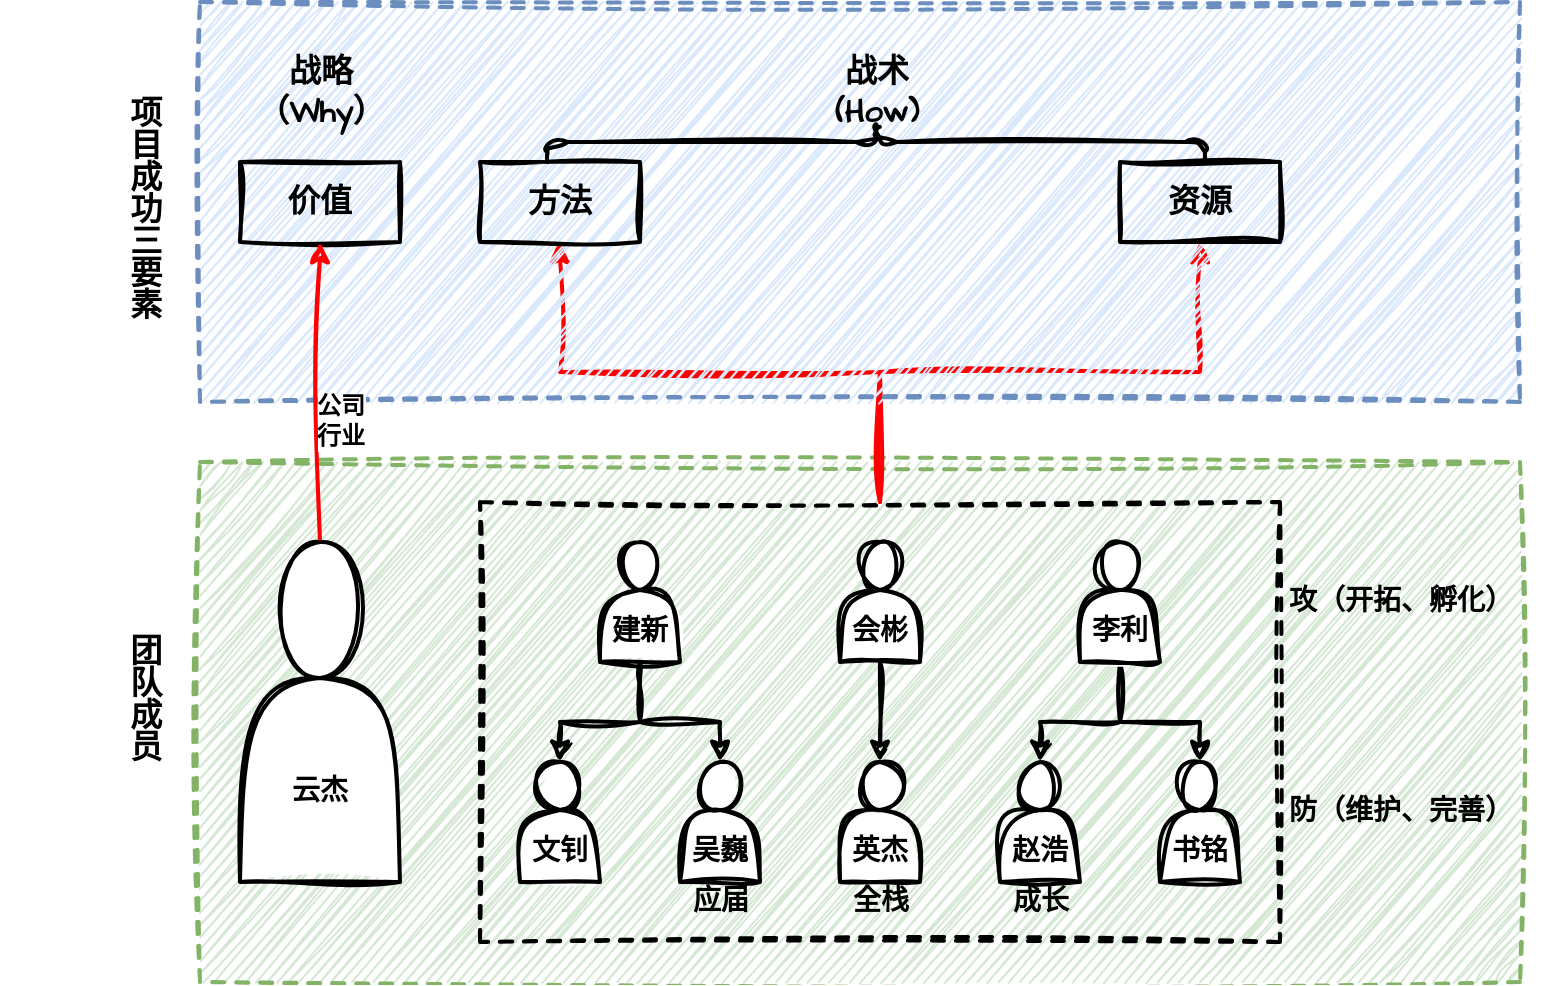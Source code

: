 <mxfile version="26.0.16">
  <diagram name="第 1 页" id="M9J6lt4R4nmGB0rUq02U">
    <mxGraphModel dx="2074" dy="1121" grid="1" gridSize="10" guides="1" tooltips="1" connect="1" arrows="1" fold="1" page="1" pageScale="1" pageWidth="827" pageHeight="1169" math="0" shadow="0">
      <root>
        <mxCell id="0" />
        <mxCell id="1" parent="0" />
        <mxCell id="r2kpWZ2bmqGQy7hEbJZy-56" value="" style="rounded=0;whiteSpace=wrap;html=1;sketch=1;hachureGap=4;jiggle=2;curveFitting=1;fontFamily=Architects Daughter;fontSource=https%3A%2F%2Ffonts.googleapis.com%2Fcss%3Ffamily%3DArchitects%2BDaughter;fillColor=#d5e8d4;dashed=1;strokeWidth=2;strokeColor=#82b366;" vertex="1" parent="1">
          <mxGeometry x="460" y="350" width="660" height="260" as="geometry" />
        </mxCell>
        <mxCell id="r2kpWZ2bmqGQy7hEbJZy-60" style="edgeStyle=orthogonalEdgeStyle;rounded=0;sketch=1;hachureGap=4;jiggle=2;curveFitting=1;orthogonalLoop=1;jettySize=auto;html=1;exitX=0.5;exitY=0;exitDx=0;exitDy=0;entryX=0.5;entryY=1;entryDx=0;entryDy=0;fontFamily=Architects Daughter;fontSource=https%3A%2F%2Ffonts.googleapis.com%2Fcss%3Ffamily%3DArchitects%2BDaughter;strokeWidth=2;strokeColor=#FF0000;" edge="1" parent="1" source="r2kpWZ2bmqGQy7hEbJZy-50" target="r2kpWZ2bmqGQy7hEbJZy-2">
          <mxGeometry relative="1" as="geometry" />
        </mxCell>
        <mxCell id="r2kpWZ2bmqGQy7hEbJZy-61" style="edgeStyle=orthogonalEdgeStyle;rounded=0;sketch=1;hachureGap=4;jiggle=2;curveFitting=1;orthogonalLoop=1;jettySize=auto;html=1;exitX=0.5;exitY=0;exitDx=0;exitDy=0;entryX=0.5;entryY=1;entryDx=0;entryDy=0;fontFamily=Architects Daughter;fontSource=https%3A%2F%2Ffonts.googleapis.com%2Fcss%3Ffamily%3DArchitects%2BDaughter;strokeWidth=2;strokeColor=#FF0000;" edge="1" parent="1" source="r2kpWZ2bmqGQy7hEbJZy-50" target="r2kpWZ2bmqGQy7hEbJZy-3">
          <mxGeometry relative="1" as="geometry" />
        </mxCell>
        <mxCell id="r2kpWZ2bmqGQy7hEbJZy-50" value="" style="rounded=0;whiteSpace=wrap;html=1;sketch=1;hachureGap=4;jiggle=2;curveFitting=1;fontFamily=Architects Daughter;fontSource=https%3A%2F%2Ffonts.googleapis.com%2Fcss%3Ffamily%3DArchitects%2BDaughter;fillColor=none;dashed=1;strokeWidth=2;" vertex="1" parent="1">
          <mxGeometry x="600" y="370" width="400" height="220" as="geometry" />
        </mxCell>
        <mxCell id="r2kpWZ2bmqGQy7hEbJZy-4" value="" style="rounded=0;whiteSpace=wrap;html=1;sketch=1;hachureGap=4;jiggle=2;curveFitting=1;fontFamily=Architects Daughter;fontSource=https%3A%2F%2Ffonts.googleapis.com%2Fcss%3Ffamily%3DArchitects%2BDaughter;fillColor=#dae8fc;strokeWidth=2;dashed=1;strokeColor=#6c8ebf;" vertex="1" parent="1">
          <mxGeometry x="460" y="120" width="660" height="200" as="geometry" />
        </mxCell>
        <mxCell id="r2kpWZ2bmqGQy7hEbJZy-1" value="&lt;b&gt;&lt;font style=&quot;font-size: 16px;&quot;&gt;价值&lt;/font&gt;&lt;/b&gt;" style="rounded=0;whiteSpace=wrap;html=1;sketch=1;hachureGap=4;jiggle=2;curveFitting=1;fontFamily=Architects Daughter;fontSource=https%3A%2F%2Ffonts.googleapis.com%2Fcss%3Ffamily%3DArchitects%2BDaughter;fillColor=none;strokeWidth=2;" vertex="1" parent="1">
          <mxGeometry x="480" y="200" width="80" height="40" as="geometry" />
        </mxCell>
        <mxCell id="r2kpWZ2bmqGQy7hEbJZy-2" value="&lt;span style=&quot;font-size: 16px;&quot;&gt;&lt;b&gt;方法&lt;/b&gt;&lt;/span&gt;" style="rounded=0;whiteSpace=wrap;html=1;sketch=1;hachureGap=4;jiggle=2;curveFitting=1;fontFamily=Architects Daughter;fontSource=https%3A%2F%2Ffonts.googleapis.com%2Fcss%3Ffamily%3DArchitects%2BDaughter;fillColor=none;strokeWidth=2;" vertex="1" parent="1">
          <mxGeometry x="600" y="200" width="80" height="40" as="geometry" />
        </mxCell>
        <mxCell id="r2kpWZ2bmqGQy7hEbJZy-3" value="&lt;span style=&quot;font-size: 16px;&quot;&gt;&lt;b&gt;资源&lt;/b&gt;&lt;/span&gt;" style="rounded=0;whiteSpace=wrap;html=1;sketch=1;hachureGap=4;jiggle=2;curveFitting=1;fontFamily=Architects Daughter;fontSource=https%3A%2F%2Ffonts.googleapis.com%2Fcss%3Ffamily%3DArchitects%2BDaughter;fillColor=none;strokeWidth=2;" vertex="1" parent="1">
          <mxGeometry x="920" y="200" width="80" height="40" as="geometry" />
        </mxCell>
        <mxCell id="r2kpWZ2bmqGQy7hEbJZy-5" value="" style="shape=curlyBracket;whiteSpace=wrap;html=1;rounded=1;labelPosition=left;verticalLabelPosition=middle;align=right;verticalAlign=middle;sketch=1;hachureGap=4;jiggle=2;curveFitting=1;fontFamily=Architects Daughter;fontSource=https%3A%2F%2Ffonts.googleapis.com%2Fcss%3Ffamily%3DArchitects%2BDaughter;strokeWidth=2;rotation=90;" vertex="1" parent="1">
          <mxGeometry x="788.13" y="25.63" width="20" height="328.75" as="geometry" />
        </mxCell>
        <mxCell id="r2kpWZ2bmqGQy7hEbJZy-6" value="&lt;b&gt;&lt;font style=&quot;font-size: 16px;&quot;&gt;战术&lt;/font&gt;&lt;/b&gt;&lt;div&gt;&lt;b&gt;&lt;font style=&quot;font-size: 16px;&quot;&gt;(How)&lt;/font&gt;&lt;/b&gt;&lt;/div&gt;" style="text;html=1;align=center;verticalAlign=middle;resizable=0;points=[];autosize=1;strokeColor=none;fillColor=none;fontFamily=Architects Daughter;fontSource=https%3A%2F%2Ffonts.googleapis.com%2Fcss%3Ffamily%3DArchitects%2BDaughter;" vertex="1" parent="1">
          <mxGeometry x="763.13" y="140" width="70" height="50" as="geometry" />
        </mxCell>
        <mxCell id="r2kpWZ2bmqGQy7hEbJZy-7" value="&lt;b&gt;&lt;font style=&quot;font-size: 16px;&quot;&gt;战略&lt;/font&gt;&lt;/b&gt;&lt;div&gt;&lt;b&gt;&lt;font style=&quot;font-size: 16px;&quot;&gt;（Why）&lt;/font&gt;&lt;/b&gt;&lt;/div&gt;" style="text;html=1;align=center;verticalAlign=middle;resizable=0;points=[];autosize=1;strokeColor=none;fillColor=none;fontFamily=Architects Daughter;fontSource=https%3A%2F%2Ffonts.googleapis.com%2Fcss%3Ffamily%3DArchitects%2BDaughter;" vertex="1" parent="1">
          <mxGeometry x="475" y="140" width="90" height="50" as="geometry" />
        </mxCell>
        <mxCell id="r2kpWZ2bmqGQy7hEbJZy-8" value="&lt;font style=&quot;font-size: 16px;&quot;&gt;&lt;b&gt;项目成功三要素&lt;/b&gt;&lt;/font&gt;" style="text;html=1;align=center;verticalAlign=middle;resizable=0;points=[];autosize=1;strokeColor=none;fillColor=none;fontFamily=Architects Daughter;fontSource=https%3A%2F%2Ffonts.googleapis.com%2Fcss%3Ffamily%3DArchitects%2BDaughter;textDirection=vertical-lr;" vertex="1" parent="1">
          <mxGeometry x="360" y="220" width="140" height="30" as="geometry" />
        </mxCell>
        <mxCell id="r2kpWZ2bmqGQy7hEbJZy-39" style="edgeStyle=orthogonalEdgeStyle;rounded=0;sketch=1;hachureGap=4;jiggle=2;curveFitting=1;orthogonalLoop=1;jettySize=auto;html=1;exitX=0.5;exitY=1;exitDx=0;exitDy=0;entryX=0.5;entryY=0;entryDx=0;entryDy=0;fontFamily=Architects Daughter;fontSource=https%3A%2F%2Ffonts.googleapis.com%2Fcss%3Ffamily%3DArchitects%2BDaughter;strokeWidth=2;" edge="1" parent="1" source="r2kpWZ2bmqGQy7hEbJZy-36" target="r2kpWZ2bmqGQy7hEbJZy-37">
          <mxGeometry relative="1" as="geometry">
            <Array as="points">
              <mxPoint x="680" y="480" />
              <mxPoint x="640" y="480" />
            </Array>
          </mxGeometry>
        </mxCell>
        <mxCell id="r2kpWZ2bmqGQy7hEbJZy-40" style="edgeStyle=orthogonalEdgeStyle;rounded=0;sketch=1;hachureGap=4;jiggle=2;curveFitting=1;orthogonalLoop=1;jettySize=auto;html=1;exitX=0.5;exitY=1;exitDx=0;exitDy=0;entryX=0.5;entryY=0;entryDx=0;entryDy=0;fontFamily=Architects Daughter;fontSource=https%3A%2F%2Ffonts.googleapis.com%2Fcss%3Ffamily%3DArchitects%2BDaughter;strokeWidth=2;" edge="1" parent="1" source="r2kpWZ2bmqGQy7hEbJZy-36" target="r2kpWZ2bmqGQy7hEbJZy-38">
          <mxGeometry relative="1" as="geometry">
            <Array as="points">
              <mxPoint x="680" y="480" />
              <mxPoint x="720" y="480" />
            </Array>
          </mxGeometry>
        </mxCell>
        <mxCell id="r2kpWZ2bmqGQy7hEbJZy-36" value="&lt;div&gt;&lt;br&gt;&lt;/div&gt;&lt;div&gt;&lt;br&gt;&lt;/div&gt;&lt;b&gt;&lt;font style=&quot;font-size: 14px;&quot;&gt;建新&lt;/font&gt;&lt;/b&gt;" style="shape=actor;whiteSpace=wrap;html=1;sketch=1;hachureGap=4;jiggle=2;curveFitting=1;fontFamily=Architects Daughter;fontSource=https%3A%2F%2Ffonts.googleapis.com%2Fcss%3Ffamily%3DArchitects%2BDaughter;strokeWidth=2;" vertex="1" parent="1">
          <mxGeometry x="660" y="390" width="40" height="60" as="geometry" />
        </mxCell>
        <mxCell id="r2kpWZ2bmqGQy7hEbJZy-37" value="&lt;div&gt;&lt;br&gt;&lt;/div&gt;&lt;div&gt;&lt;br&gt;&lt;/div&gt;&lt;b&gt;&lt;font style=&quot;font-size: 14px;&quot;&gt;文钊&lt;/font&gt;&lt;/b&gt;" style="shape=actor;whiteSpace=wrap;html=1;sketch=1;hachureGap=4;jiggle=2;curveFitting=1;fontFamily=Architects Daughter;fontSource=https%3A%2F%2Ffonts.googleapis.com%2Fcss%3Ffamily%3DArchitects%2BDaughter;strokeWidth=2;" vertex="1" parent="1">
          <mxGeometry x="620" y="500" width="40" height="60" as="geometry" />
        </mxCell>
        <mxCell id="r2kpWZ2bmqGQy7hEbJZy-38" value="&lt;div&gt;&lt;br&gt;&lt;/div&gt;&lt;div&gt;&lt;br&gt;&lt;/div&gt;&lt;b&gt;&lt;font style=&quot;font-size: 14px;&quot;&gt;吴巍&lt;/font&gt;&lt;/b&gt;" style="shape=actor;whiteSpace=wrap;html=1;sketch=1;hachureGap=4;jiggle=2;curveFitting=1;fontFamily=Architects Daughter;fontSource=https%3A%2F%2Ffonts.googleapis.com%2Fcss%3Ffamily%3DArchitects%2BDaughter;strokeWidth=2;" vertex="1" parent="1">
          <mxGeometry x="700" y="500" width="40" height="60" as="geometry" />
        </mxCell>
        <mxCell id="r2kpWZ2bmqGQy7hEbJZy-43" style="edgeStyle=orthogonalEdgeStyle;rounded=0;sketch=1;hachureGap=4;jiggle=2;curveFitting=1;orthogonalLoop=1;jettySize=auto;html=1;exitX=0.5;exitY=1;exitDx=0;exitDy=0;entryX=0.5;entryY=0;entryDx=0;entryDy=0;fontFamily=Architects Daughter;fontSource=https%3A%2F%2Ffonts.googleapis.com%2Fcss%3Ffamily%3DArchitects%2BDaughter;strokeWidth=2;" edge="1" parent="1" source="r2kpWZ2bmqGQy7hEbJZy-41" target="r2kpWZ2bmqGQy7hEbJZy-42">
          <mxGeometry relative="1" as="geometry" />
        </mxCell>
        <mxCell id="r2kpWZ2bmqGQy7hEbJZy-41" value="&lt;div&gt;&lt;br&gt;&lt;/div&gt;&lt;div&gt;&lt;br&gt;&lt;/div&gt;&lt;b&gt;&lt;font style=&quot;font-size: 14px;&quot;&gt;会彬&lt;/font&gt;&lt;/b&gt;" style="shape=actor;whiteSpace=wrap;html=1;sketch=1;hachureGap=4;jiggle=2;curveFitting=1;fontFamily=Architects Daughter;fontSource=https%3A%2F%2Ffonts.googleapis.com%2Fcss%3Ffamily%3DArchitects%2BDaughter;strokeWidth=2;" vertex="1" parent="1">
          <mxGeometry x="780" y="390" width="40" height="60" as="geometry" />
        </mxCell>
        <mxCell id="r2kpWZ2bmqGQy7hEbJZy-42" value="&lt;div&gt;&lt;br&gt;&lt;/div&gt;&lt;div&gt;&lt;br&gt;&lt;/div&gt;&lt;b&gt;&lt;font style=&quot;font-size: 14px;&quot;&gt;英杰&lt;/font&gt;&lt;/b&gt;" style="shape=actor;whiteSpace=wrap;html=1;sketch=1;hachureGap=4;jiggle=2;curveFitting=1;fontFamily=Architects Daughter;fontSource=https%3A%2F%2Ffonts.googleapis.com%2Fcss%3Ffamily%3DArchitects%2BDaughter;strokeWidth=2;" vertex="1" parent="1">
          <mxGeometry x="780" y="500" width="40" height="60" as="geometry" />
        </mxCell>
        <mxCell id="r2kpWZ2bmqGQy7hEbJZy-44" style="edgeStyle=orthogonalEdgeStyle;rounded=0;sketch=1;hachureGap=4;jiggle=2;curveFitting=1;orthogonalLoop=1;jettySize=auto;html=1;exitX=0.5;exitY=1;exitDx=0;exitDy=0;entryX=0.5;entryY=0;entryDx=0;entryDy=0;fontFamily=Architects Daughter;fontSource=https%3A%2F%2Ffonts.googleapis.com%2Fcss%3Ffamily%3DArchitects%2BDaughter;strokeWidth=2;" edge="1" parent="1" source="r2kpWZ2bmqGQy7hEbJZy-46" target="r2kpWZ2bmqGQy7hEbJZy-47">
          <mxGeometry relative="1" as="geometry">
            <Array as="points">
              <mxPoint x="920" y="480" />
              <mxPoint x="880" y="480" />
            </Array>
          </mxGeometry>
        </mxCell>
        <mxCell id="r2kpWZ2bmqGQy7hEbJZy-45" style="edgeStyle=orthogonalEdgeStyle;rounded=0;sketch=1;hachureGap=4;jiggle=2;curveFitting=1;orthogonalLoop=1;jettySize=auto;html=1;exitX=0.5;exitY=1;exitDx=0;exitDy=0;entryX=0.5;entryY=0;entryDx=0;entryDy=0;fontFamily=Architects Daughter;fontSource=https%3A%2F%2Ffonts.googleapis.com%2Fcss%3Ffamily%3DArchitects%2BDaughter;strokeWidth=2;" edge="1" parent="1" source="r2kpWZ2bmqGQy7hEbJZy-46" target="r2kpWZ2bmqGQy7hEbJZy-48">
          <mxGeometry relative="1" as="geometry">
            <Array as="points">
              <mxPoint x="920" y="480" />
              <mxPoint x="960" y="480" />
            </Array>
          </mxGeometry>
        </mxCell>
        <mxCell id="r2kpWZ2bmqGQy7hEbJZy-46" value="&lt;div&gt;&lt;br&gt;&lt;/div&gt;&lt;div&gt;&lt;br&gt;&lt;/div&gt;&lt;span style=&quot;font-size: 14px;&quot;&gt;&lt;b&gt;李利&lt;/b&gt;&lt;/span&gt;" style="shape=actor;whiteSpace=wrap;html=1;sketch=1;hachureGap=4;jiggle=2;curveFitting=1;fontFamily=Architects Daughter;fontSource=https%3A%2F%2Ffonts.googleapis.com%2Fcss%3Ffamily%3DArchitects%2BDaughter;strokeWidth=2;" vertex="1" parent="1">
          <mxGeometry x="900" y="390" width="40" height="60" as="geometry" />
        </mxCell>
        <mxCell id="r2kpWZ2bmqGQy7hEbJZy-47" value="&lt;div&gt;&lt;br&gt;&lt;/div&gt;&lt;div&gt;&lt;br&gt;&lt;/div&gt;&lt;b&gt;&lt;font style=&quot;font-size: 14px;&quot;&gt;赵浩&lt;/font&gt;&lt;/b&gt;" style="shape=actor;whiteSpace=wrap;html=1;sketch=1;hachureGap=4;jiggle=2;curveFitting=1;fontFamily=Architects Daughter;fontSource=https%3A%2F%2Ffonts.googleapis.com%2Fcss%3Ffamily%3DArchitects%2BDaughter;strokeWidth=2;" vertex="1" parent="1">
          <mxGeometry x="860" y="500" width="40" height="60" as="geometry" />
        </mxCell>
        <mxCell id="r2kpWZ2bmqGQy7hEbJZy-48" value="&lt;div&gt;&lt;br&gt;&lt;/div&gt;&lt;div&gt;&lt;br&gt;&lt;/div&gt;&lt;span style=&quot;font-size: 14px;&quot;&gt;&lt;b&gt;书铭&lt;/b&gt;&lt;/span&gt;" style="shape=actor;whiteSpace=wrap;html=1;sketch=1;hachureGap=4;jiggle=2;curveFitting=1;fontFamily=Architects Daughter;fontSource=https%3A%2F%2Ffonts.googleapis.com%2Fcss%3Ffamily%3DArchitects%2BDaughter;strokeWidth=2;" vertex="1" parent="1">
          <mxGeometry x="940" y="500" width="40" height="60" as="geometry" />
        </mxCell>
        <mxCell id="r2kpWZ2bmqGQy7hEbJZy-62" style="edgeStyle=orthogonalEdgeStyle;rounded=0;sketch=1;hachureGap=4;jiggle=2;curveFitting=1;orthogonalLoop=1;jettySize=auto;html=1;exitX=0.5;exitY=0;exitDx=0;exitDy=0;entryX=0.5;entryY=1;entryDx=0;entryDy=0;fontFamily=Architects Daughter;fontSource=https%3A%2F%2Ffonts.googleapis.com%2Fcss%3Ffamily%3DArchitects%2BDaughter;strokeWidth=2;strokeColor=#FF0000;" edge="1" parent="1" source="r2kpWZ2bmqGQy7hEbJZy-49" target="r2kpWZ2bmqGQy7hEbJZy-1">
          <mxGeometry relative="1" as="geometry" />
        </mxCell>
        <mxCell id="r2kpWZ2bmqGQy7hEbJZy-64" value="&lt;b&gt;&lt;font style=&quot;font-size: 12px;&quot;&gt;公司&lt;/font&gt;&lt;/b&gt;&lt;div&gt;&lt;b&gt;&lt;font style=&quot;font-size: 12px;&quot;&gt;行业&lt;/font&gt;&lt;/b&gt;&lt;/div&gt;" style="edgeLabel;html=1;align=center;verticalAlign=middle;resizable=0;points=[];sketch=1;hachureGap=4;jiggle=2;curveFitting=1;fontFamily=Architects Daughter;fontSource=https%3A%2F%2Ffonts.googleapis.com%2Fcss%3Ffamily%3DArchitects%2BDaughter;" vertex="1" connectable="0" parent="r2kpWZ2bmqGQy7hEbJZy-62">
          <mxGeometry x="-0.32" y="3" relative="1" as="geometry">
            <mxPoint x="13" y="-9" as="offset" />
          </mxGeometry>
        </mxCell>
        <mxCell id="r2kpWZ2bmqGQy7hEbJZy-49" value="&lt;div&gt;&lt;br&gt;&lt;/div&gt;&lt;div&gt;&lt;br&gt;&lt;/div&gt;&lt;b&gt;&lt;font style=&quot;font-size: 14px;&quot;&gt;&lt;div&gt;&lt;b&gt;&lt;font style=&quot;font-size: 14px;&quot;&gt;&lt;br&gt;&lt;/font&gt;&lt;/b&gt;&lt;/div&gt;&lt;div&gt;&lt;b&gt;&lt;font style=&quot;font-size: 14px;&quot;&gt;&lt;br&gt;&lt;/font&gt;&lt;/b&gt;&lt;/div&gt;&lt;div&gt;&lt;b&gt;&lt;font style=&quot;font-size: 14px;&quot;&gt;&lt;br&gt;&lt;/font&gt;&lt;/b&gt;&lt;/div&gt;云杰&lt;/font&gt;&lt;/b&gt;" style="shape=actor;whiteSpace=wrap;html=1;sketch=1;hachureGap=4;jiggle=2;curveFitting=1;fontFamily=Architects Daughter;fontSource=https%3A%2F%2Ffonts.googleapis.com%2Fcss%3Ffamily%3DArchitects%2BDaughter;strokeWidth=2;" vertex="1" parent="1">
          <mxGeometry x="480" y="390" width="80" height="170" as="geometry" />
        </mxCell>
        <mxCell id="r2kpWZ2bmqGQy7hEbJZy-51" value="&lt;b&gt;&lt;font style=&quot;font-size: 14px;&quot;&gt;全栈&lt;/font&gt;&lt;/b&gt;" style="text;html=1;align=center;verticalAlign=middle;resizable=0;points=[];autosize=1;strokeColor=none;fillColor=none;fontFamily=Architects Daughter;fontSource=https%3A%2F%2Ffonts.googleapis.com%2Fcss%3Ffamily%3DArchitects%2BDaughter;" vertex="1" parent="1">
          <mxGeometry x="775" y="555" width="50" height="30" as="geometry" />
        </mxCell>
        <mxCell id="r2kpWZ2bmqGQy7hEbJZy-52" value="&lt;b&gt;&lt;font style=&quot;font-size: 14px;&quot;&gt;成长&lt;/font&gt;&lt;/b&gt;" style="text;html=1;align=center;verticalAlign=middle;resizable=0;points=[];autosize=1;strokeColor=none;fillColor=none;fontFamily=Architects Daughter;fontSource=https%3A%2F%2Ffonts.googleapis.com%2Fcss%3Ffamily%3DArchitects%2BDaughter;" vertex="1" parent="1">
          <mxGeometry x="855" y="555" width="50" height="30" as="geometry" />
        </mxCell>
        <mxCell id="r2kpWZ2bmqGQy7hEbJZy-54" value="&lt;b&gt;&lt;font style=&quot;font-size: 14px;&quot;&gt;攻（开拓、孵化）&lt;/font&gt;&lt;/b&gt;" style="text;html=1;align=center;verticalAlign=middle;resizable=0;points=[];autosize=1;strokeColor=none;fillColor=none;fontFamily=Architects Daughter;fontSource=https%3A%2F%2Ffonts.googleapis.com%2Fcss%3Ffamily%3DArchitects%2BDaughter;" vertex="1" parent="1">
          <mxGeometry x="990" y="405" width="140" height="30" as="geometry" />
        </mxCell>
        <mxCell id="r2kpWZ2bmqGQy7hEbJZy-55" value="&lt;b&gt;&lt;font style=&quot;font-size: 14px;&quot;&gt;防（维护、完善）&lt;/font&gt;&lt;/b&gt;" style="text;html=1;align=center;verticalAlign=middle;resizable=0;points=[];autosize=1;strokeColor=none;fillColor=none;fontFamily=Architects Daughter;fontSource=https%3A%2F%2Ffonts.googleapis.com%2Fcss%3Ffamily%3DArchitects%2BDaughter;" vertex="1" parent="1">
          <mxGeometry x="990" y="510" width="140" height="30" as="geometry" />
        </mxCell>
        <mxCell id="r2kpWZ2bmqGQy7hEbJZy-57" value="&lt;font style=&quot;font-size: 16px;&quot;&gt;&lt;b&gt;团队成员&lt;/b&gt;&lt;/font&gt;" style="text;html=1;align=center;verticalAlign=middle;resizable=0;points=[];autosize=1;strokeColor=none;fillColor=none;fontFamily=Architects Daughter;fontSource=https%3A%2F%2Ffonts.googleapis.com%2Fcss%3Ffamily%3DArchitects%2BDaughter;textDirection=vertical-lr;" vertex="1" parent="1">
          <mxGeometry x="385" y="465" width="90" height="30" as="geometry" />
        </mxCell>
        <mxCell id="r2kpWZ2bmqGQy7hEbJZy-63" value="&lt;b&gt;&lt;font style=&quot;font-size: 14px;&quot;&gt;应届&lt;/font&gt;&lt;/b&gt;" style="text;html=1;align=center;verticalAlign=middle;resizable=0;points=[];autosize=1;strokeColor=none;fillColor=none;fontFamily=Architects Daughter;fontSource=https%3A%2F%2Ffonts.googleapis.com%2Fcss%3Ffamily%3DArchitects%2BDaughter;" vertex="1" parent="1">
          <mxGeometry x="695" y="555" width="50" height="30" as="geometry" />
        </mxCell>
      </root>
    </mxGraphModel>
  </diagram>
</mxfile>
